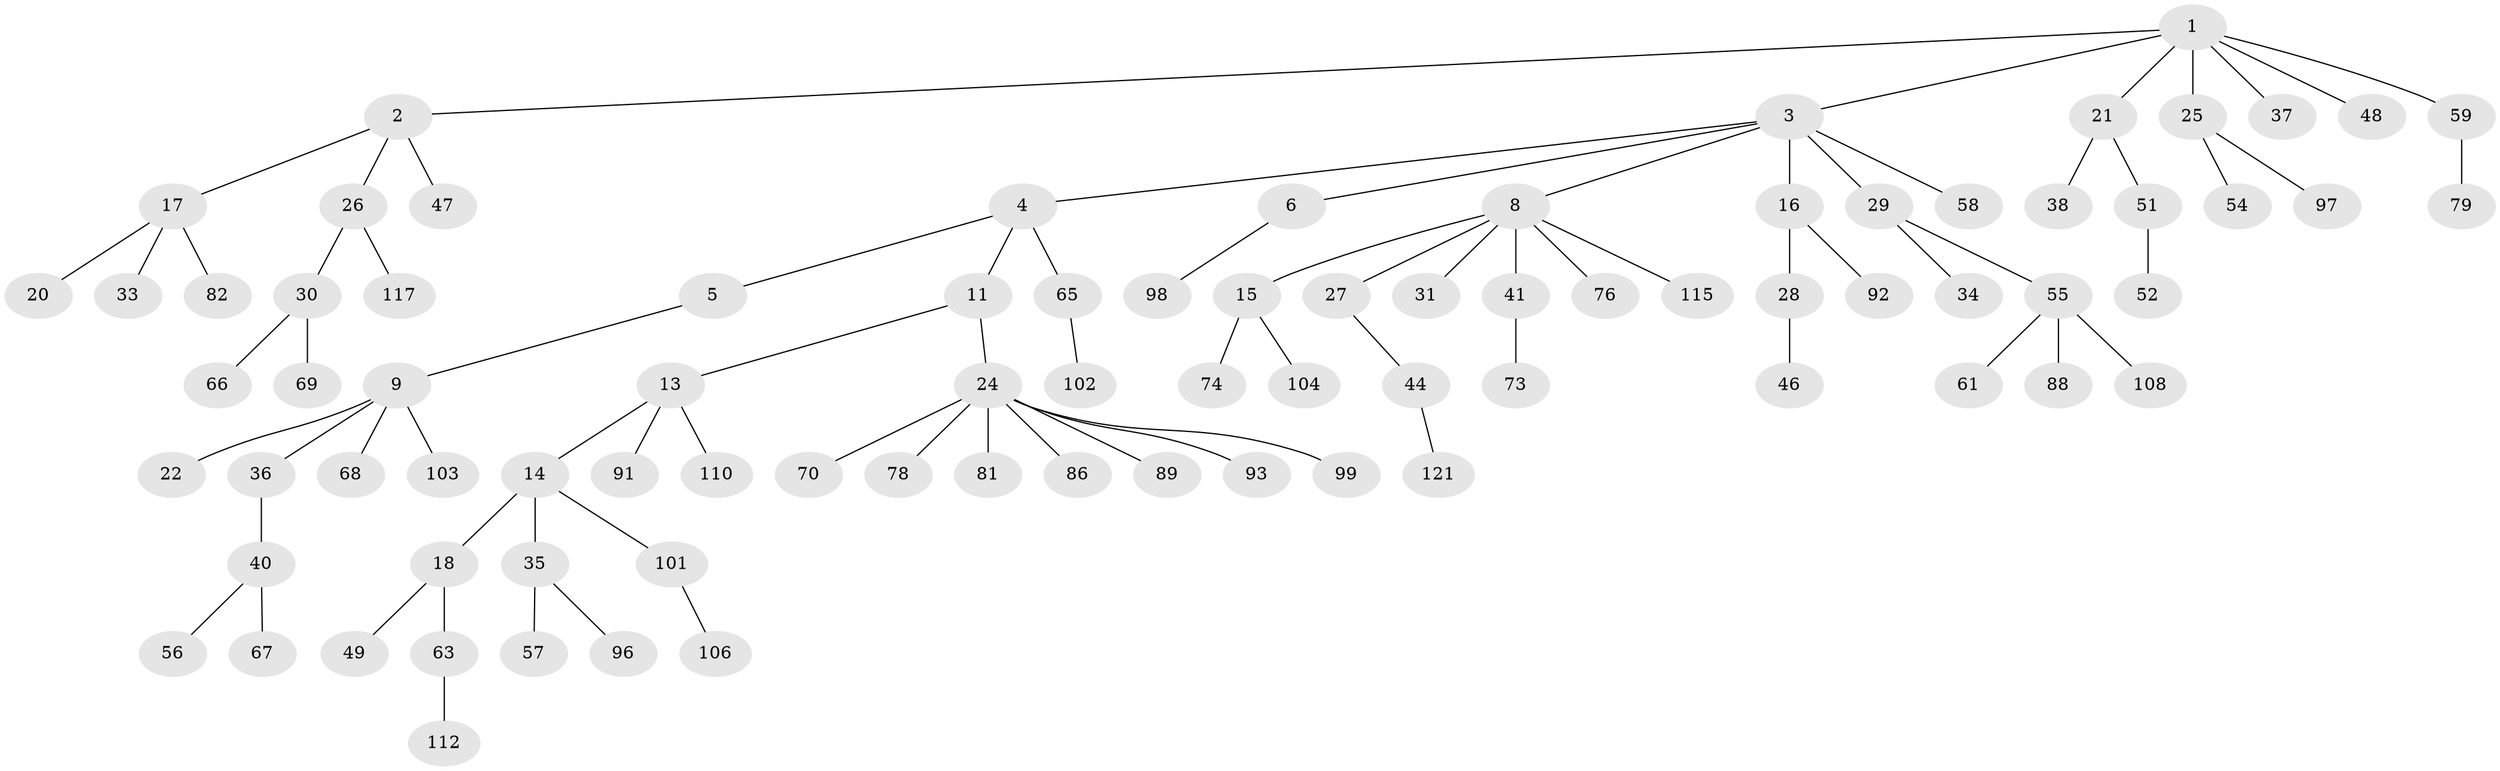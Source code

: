 // Generated by graph-tools (version 1.1) at 2025/24/03/03/25 07:24:05]
// undirected, 83 vertices, 82 edges
graph export_dot {
graph [start="1"]
  node [color=gray90,style=filled];
  1 [super="+7"];
  2 [super="+12"];
  3 [super="+10"];
  4 [super="+62"];
  5;
  6 [super="+100"];
  8 [super="+23"];
  9 [super="+43"];
  11;
  13 [super="+32"];
  14;
  15 [super="+77"];
  16 [super="+119"];
  17 [super="+19"];
  18 [super="+50"];
  20 [super="+87"];
  21 [super="+109"];
  22 [super="+84"];
  24 [super="+42"];
  25 [super="+53"];
  26 [super="+39"];
  27;
  28;
  29 [super="+111"];
  30 [super="+45"];
  31;
  33 [super="+60"];
  34;
  35 [super="+71"];
  36;
  37;
  38;
  40 [super="+94"];
  41;
  44 [super="+72"];
  46;
  47;
  48;
  49;
  51 [super="+75"];
  52 [super="+64"];
  54;
  55 [super="+90"];
  56;
  57 [super="+85"];
  58;
  59;
  61;
  63 [super="+105"];
  65 [super="+80"];
  66;
  67;
  68 [super="+116"];
  69;
  70;
  73 [super="+95"];
  74;
  76;
  78;
  79;
  81 [super="+113"];
  82 [super="+83"];
  86;
  88;
  89;
  91;
  92;
  93;
  96;
  97;
  98;
  99;
  101 [super="+114"];
  102;
  103;
  104 [super="+118"];
  106 [super="+107"];
  108;
  110;
  112;
  115;
  117 [super="+120"];
  121;
  1 -- 2;
  1 -- 3;
  1 -- 48;
  1 -- 37;
  1 -- 21;
  1 -- 25;
  1 -- 59;
  2 -- 17;
  2 -- 47;
  2 -- 26;
  3 -- 4;
  3 -- 6;
  3 -- 8;
  3 -- 16;
  3 -- 29;
  3 -- 58;
  4 -- 5;
  4 -- 11;
  4 -- 65;
  5 -- 9;
  6 -- 98;
  8 -- 15;
  8 -- 27;
  8 -- 41;
  8 -- 115;
  8 -- 76;
  8 -- 31;
  9 -- 22;
  9 -- 36;
  9 -- 68;
  9 -- 103;
  11 -- 13;
  11 -- 24;
  13 -- 14;
  13 -- 110;
  13 -- 91;
  14 -- 18;
  14 -- 35;
  14 -- 101;
  15 -- 74;
  15 -- 104;
  16 -- 28;
  16 -- 92;
  17 -- 20;
  17 -- 33;
  17 -- 82;
  18 -- 49;
  18 -- 63;
  21 -- 38;
  21 -- 51;
  24 -- 78;
  24 -- 81;
  24 -- 86;
  24 -- 93;
  24 -- 89;
  24 -- 99;
  24 -- 70;
  25 -- 54;
  25 -- 97;
  26 -- 30;
  26 -- 117;
  27 -- 44;
  28 -- 46;
  29 -- 34;
  29 -- 55;
  30 -- 66;
  30 -- 69;
  35 -- 57;
  35 -- 96;
  36 -- 40;
  40 -- 56;
  40 -- 67;
  41 -- 73;
  44 -- 121;
  51 -- 52;
  55 -- 61;
  55 -- 88;
  55 -- 108;
  59 -- 79;
  63 -- 112;
  65 -- 102;
  101 -- 106;
}

